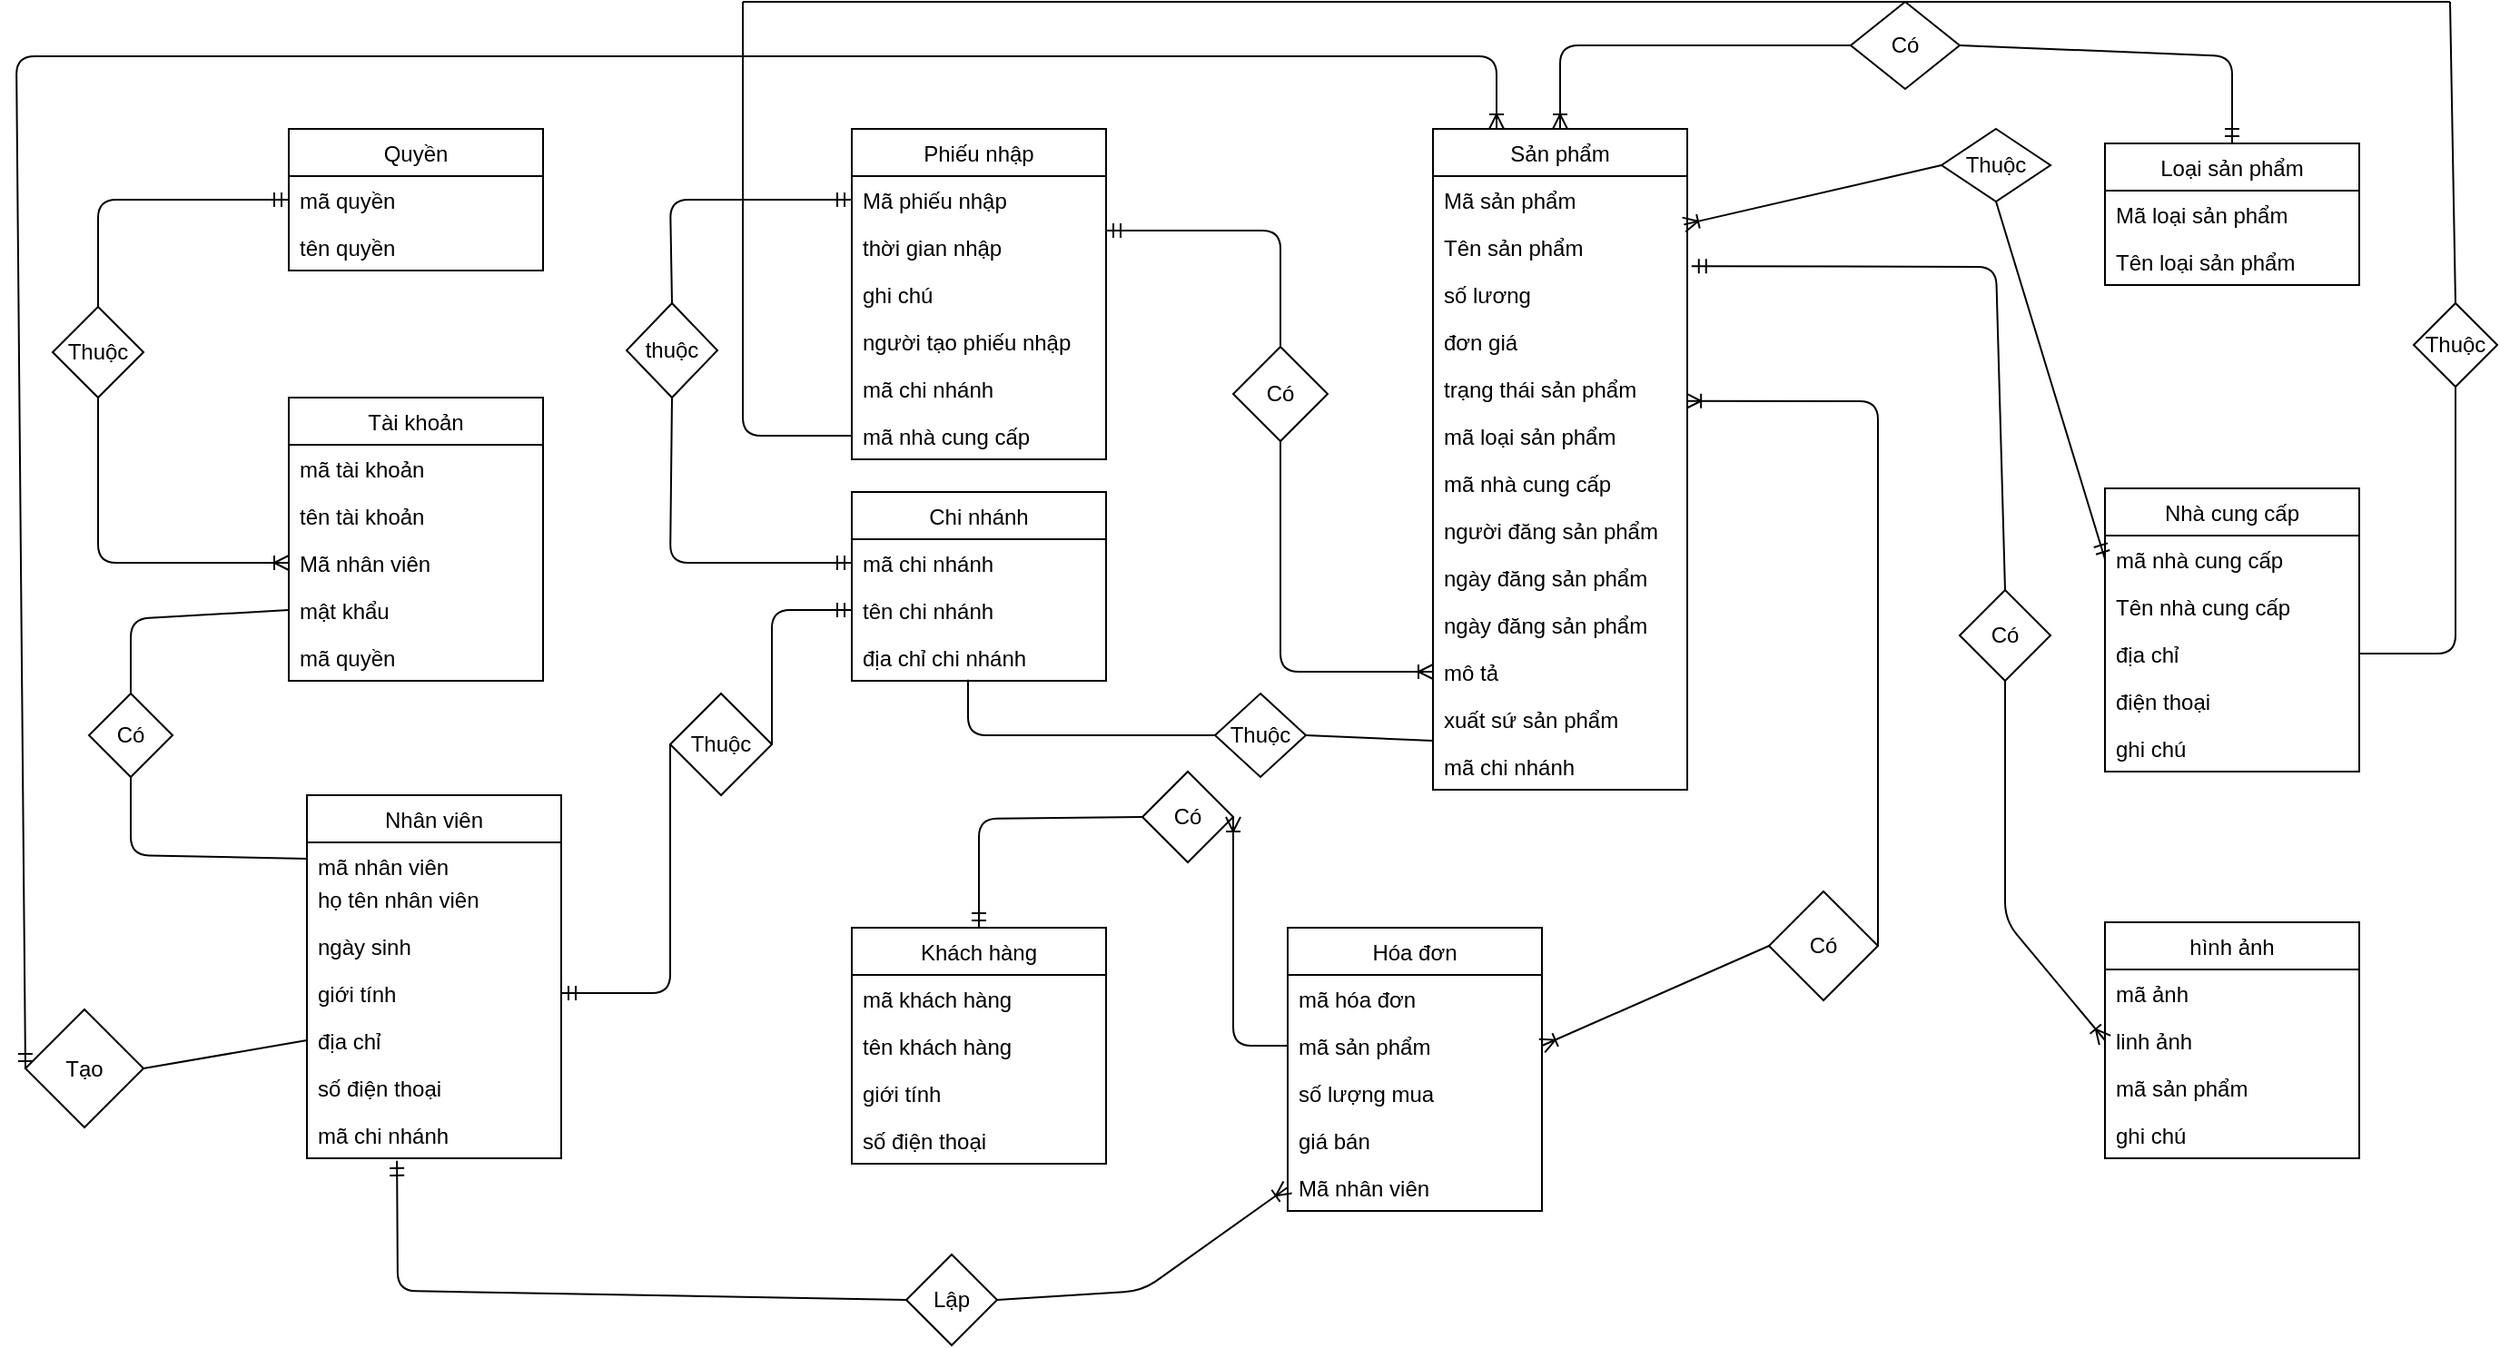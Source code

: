 <mxfile version="13.7.6" type="device"><diagram id="m3nqrDWetpHlHqWEuTSX" name="Page-1"><mxGraphModel dx="2616" dy="738" grid="1" gridSize="10" guides="1" tooltips="1" connect="1" arrows="1" fold="1" page="1" pageScale="1" pageWidth="1169" pageHeight="827" math="0" shadow="0"><root><mxCell id="0"/><mxCell id="1" parent="0"/><mxCell id="WFO70aN5SqpHOIlhNRWn-15" value="Hóa đơn" style="swimlane;fontStyle=0;childLayout=stackLayout;horizontal=1;startSize=26;fillColor=none;horizontalStack=0;resizeParent=1;resizeParentMax=0;resizeLast=0;collapsible=1;marginBottom=0;" parent="1" vertex="1"><mxGeometry x="260" y="520" width="140" height="156" as="geometry"/></mxCell><mxCell id="WFO70aN5SqpHOIlhNRWn-16" value="mã hóa đơn" style="text;strokeColor=none;fillColor=none;align=left;verticalAlign=top;spacingLeft=4;spacingRight=4;overflow=hidden;rotatable=0;points=[[0,0.5],[1,0.5]];portConstraint=eastwest;" parent="WFO70aN5SqpHOIlhNRWn-15" vertex="1"><mxGeometry y="26" width="140" height="26" as="geometry"/></mxCell><mxCell id="WFO70aN5SqpHOIlhNRWn-17" value="mã sản phẩm" style="text;strokeColor=none;fillColor=none;align=left;verticalAlign=top;spacingLeft=4;spacingRight=4;overflow=hidden;rotatable=0;points=[[0,0.5],[1,0.5]];portConstraint=eastwest;" parent="WFO70aN5SqpHOIlhNRWn-15" vertex="1"><mxGeometry y="52" width="140" height="26" as="geometry"/></mxCell><mxCell id="WFO70aN5SqpHOIlhNRWn-18" value="số lượng mua" style="text;strokeColor=none;fillColor=none;align=left;verticalAlign=top;spacingLeft=4;spacingRight=4;overflow=hidden;rotatable=0;points=[[0,0.5],[1,0.5]];portConstraint=eastwest;" parent="WFO70aN5SqpHOIlhNRWn-15" vertex="1"><mxGeometry y="78" width="140" height="26" as="geometry"/></mxCell><mxCell id="WFO70aN5SqpHOIlhNRWn-19" value="giá bán" style="text;strokeColor=none;fillColor=none;align=left;verticalAlign=top;spacingLeft=4;spacingRight=4;overflow=hidden;rotatable=0;points=[[0,0.5],[1,0.5]];portConstraint=eastwest;" parent="WFO70aN5SqpHOIlhNRWn-15" vertex="1"><mxGeometry y="104" width="140" height="26" as="geometry"/></mxCell><mxCell id="WFO70aN5SqpHOIlhNRWn-90" value="Mã nhân viên" style="text;strokeColor=none;fillColor=none;align=left;verticalAlign=top;spacingLeft=4;spacingRight=4;overflow=hidden;rotatable=0;points=[[0,0.5],[1,0.5]];portConstraint=eastwest;" parent="WFO70aN5SqpHOIlhNRWn-15" vertex="1"><mxGeometry y="130" width="140" height="26" as="geometry"/></mxCell><mxCell id="dqavAQuvic-o4-ZvQ23W-60" value="Khách hàng" style="swimlane;fontStyle=0;childLayout=stackLayout;horizontal=1;startSize=26;fillColor=none;horizontalStack=0;resizeParent=1;resizeParentMax=0;resizeLast=0;collapsible=1;marginBottom=0;" parent="1" vertex="1"><mxGeometry x="20" y="520" width="140" height="130" as="geometry"/></mxCell><mxCell id="dqavAQuvic-o4-ZvQ23W-61" value="mã khách hàng" style="text;strokeColor=none;fillColor=none;align=left;verticalAlign=top;spacingLeft=4;spacingRight=4;overflow=hidden;rotatable=0;points=[[0,0.5],[1,0.5]];portConstraint=eastwest;" parent="dqavAQuvic-o4-ZvQ23W-60" vertex="1"><mxGeometry y="26" width="140" height="26" as="geometry"/></mxCell><mxCell id="dqavAQuvic-o4-ZvQ23W-63" value="tên khách hàng" style="text;strokeColor=none;fillColor=none;align=left;verticalAlign=top;spacingLeft=4;spacingRight=4;overflow=hidden;rotatable=0;points=[[0,0.5],[1,0.5]];portConstraint=eastwest;" parent="dqavAQuvic-o4-ZvQ23W-60" vertex="1"><mxGeometry y="52" width="140" height="26" as="geometry"/></mxCell><mxCell id="dqavAQuvic-o4-ZvQ23W-62" value="giới tính" style="text;strokeColor=none;fillColor=none;align=left;verticalAlign=top;spacingLeft=4;spacingRight=4;overflow=hidden;rotatable=0;points=[[0,0.5],[1,0.5]];portConstraint=eastwest;" parent="dqavAQuvic-o4-ZvQ23W-60" vertex="1"><mxGeometry y="78" width="140" height="26" as="geometry"/></mxCell><mxCell id="dqavAQuvic-o4-ZvQ23W-64" value="số điện thoại" style="text;strokeColor=none;fillColor=none;align=left;verticalAlign=top;spacingLeft=4;spacingRight=4;overflow=hidden;rotatable=0;points=[[0,0.5],[1,0.5]];portConstraint=eastwest;" parent="dqavAQuvic-o4-ZvQ23W-60" vertex="1"><mxGeometry y="104" width="140" height="26" as="geometry"/></mxCell><mxCell id="dqavAQuvic-o4-ZvQ23W-40" value="Phiếu nhập" style="swimlane;fontStyle=0;childLayout=stackLayout;horizontal=1;startSize=26;fillColor=none;horizontalStack=0;resizeParent=1;resizeParentMax=0;resizeLast=0;collapsible=1;marginBottom=0;" parent="1" vertex="1"><mxGeometry x="20" y="80" width="140" height="182" as="geometry"/></mxCell><mxCell id="dqavAQuvic-o4-ZvQ23W-41" value="Mã phiếu nhập" style="text;strokeColor=none;fillColor=none;align=left;verticalAlign=top;spacingLeft=4;spacingRight=4;overflow=hidden;rotatable=0;points=[[0,0.5],[1,0.5]];portConstraint=eastwest;" parent="dqavAQuvic-o4-ZvQ23W-40" vertex="1"><mxGeometry y="26" width="140" height="26" as="geometry"/></mxCell><mxCell id="dqavAQuvic-o4-ZvQ23W-42" value="thời gian nhập" style="text;strokeColor=none;fillColor=none;align=left;verticalAlign=top;spacingLeft=4;spacingRight=4;overflow=hidden;rotatable=0;points=[[0,0.5],[1,0.5]];portConstraint=eastwest;" parent="dqavAQuvic-o4-ZvQ23W-40" vertex="1"><mxGeometry y="52" width="140" height="26" as="geometry"/></mxCell><mxCell id="dqavAQuvic-o4-ZvQ23W-43" value="ghi chú" style="text;strokeColor=none;fillColor=none;align=left;verticalAlign=top;spacingLeft=4;spacingRight=4;overflow=hidden;rotatable=0;points=[[0,0.5],[1,0.5]];portConstraint=eastwest;" parent="dqavAQuvic-o4-ZvQ23W-40" vertex="1"><mxGeometry y="78" width="140" height="26" as="geometry"/></mxCell><mxCell id="dqavAQuvic-o4-ZvQ23W-44" value="người tạo phiếu nhập" style="text;strokeColor=none;fillColor=none;align=left;verticalAlign=top;spacingLeft=4;spacingRight=4;overflow=hidden;rotatable=0;points=[[0,0.5],[1,0.5]];portConstraint=eastwest;" parent="dqavAQuvic-o4-ZvQ23W-40" vertex="1"><mxGeometry y="104" width="140" height="26" as="geometry"/></mxCell><mxCell id="dqavAQuvic-o4-ZvQ23W-45" value="mã chi nhánh" style="text;strokeColor=none;fillColor=none;align=left;verticalAlign=top;spacingLeft=4;spacingRight=4;overflow=hidden;rotatable=0;points=[[0,0.5],[1,0.5]];portConstraint=eastwest;" parent="dqavAQuvic-o4-ZvQ23W-40" vertex="1"><mxGeometry y="130" width="140" height="26" as="geometry"/></mxCell><mxCell id="3opu78cFTviZBmscRxU0-1" value="mã nhà cung cấp" style="text;strokeColor=none;fillColor=none;align=left;verticalAlign=top;spacingLeft=4;spacingRight=4;overflow=hidden;rotatable=0;points=[[0,0.5],[1,0.5]];portConstraint=eastwest;" parent="dqavAQuvic-o4-ZvQ23W-40" vertex="1"><mxGeometry y="156" width="140" height="26" as="geometry"/></mxCell><mxCell id="dqavAQuvic-o4-ZvQ23W-13" value="Nhân viên" style="swimlane;fontStyle=0;childLayout=stackLayout;horizontal=1;startSize=26;fillColor=none;horizontalStack=0;resizeParent=1;resizeParentMax=0;resizeLast=0;collapsible=1;marginBottom=0;" parent="1" vertex="1"><mxGeometry x="-280" y="447" width="140" height="200" as="geometry"/></mxCell><mxCell id="dqavAQuvic-o4-ZvQ23W-14" value="mã nhân viên" style="text;strokeColor=none;fillColor=none;align=left;verticalAlign=top;spacingLeft=4;spacingRight=4;overflow=hidden;rotatable=0;points=[[0,0.5],[1,0.5]];portConstraint=eastwest;" parent="dqavAQuvic-o4-ZvQ23W-13" vertex="1"><mxGeometry y="26" width="140" height="18" as="geometry"/></mxCell><mxCell id="dqavAQuvic-o4-ZvQ23W-15" value="họ tên nhân viên" style="text;strokeColor=none;fillColor=none;align=left;verticalAlign=top;spacingLeft=4;spacingRight=4;overflow=hidden;rotatable=0;points=[[0,0.5],[1,0.5]];portConstraint=eastwest;" parent="dqavAQuvic-o4-ZvQ23W-13" vertex="1"><mxGeometry y="44" width="140" height="26" as="geometry"/></mxCell><mxCell id="dqavAQuvic-o4-ZvQ23W-19" value="ngày sinh" style="text;strokeColor=none;fillColor=none;align=left;verticalAlign=top;spacingLeft=4;spacingRight=4;overflow=hidden;rotatable=0;points=[[0,0.5],[1,0.5]];portConstraint=eastwest;" parent="dqavAQuvic-o4-ZvQ23W-13" vertex="1"><mxGeometry y="70" width="140" height="26" as="geometry"/></mxCell><mxCell id="dqavAQuvic-o4-ZvQ23W-20" value="giới tính" style="text;strokeColor=none;fillColor=none;align=left;verticalAlign=top;spacingLeft=4;spacingRight=4;overflow=hidden;rotatable=0;points=[[0,0.5],[1,0.5]];portConstraint=eastwest;" parent="dqavAQuvic-o4-ZvQ23W-13" vertex="1"><mxGeometry y="96" width="140" height="26" as="geometry"/></mxCell><mxCell id="dqavAQuvic-o4-ZvQ23W-21" value="địa chỉ" style="text;strokeColor=none;fillColor=none;align=left;verticalAlign=top;spacingLeft=4;spacingRight=4;overflow=hidden;rotatable=0;points=[[0,0.5],[1,0.5]];portConstraint=eastwest;" parent="dqavAQuvic-o4-ZvQ23W-13" vertex="1"><mxGeometry y="122" width="140" height="26" as="geometry"/></mxCell><mxCell id="dqavAQuvic-o4-ZvQ23W-22" value="số điện thoại" style="text;strokeColor=none;fillColor=none;align=left;verticalAlign=top;spacingLeft=4;spacingRight=4;overflow=hidden;rotatable=0;points=[[0,0.5],[1,0.5]];portConstraint=eastwest;" parent="dqavAQuvic-o4-ZvQ23W-13" vertex="1"><mxGeometry y="148" width="140" height="26" as="geometry"/></mxCell><mxCell id="dqavAQuvic-o4-ZvQ23W-23" value="mã chi nhánh" style="text;strokeColor=none;fillColor=none;align=left;verticalAlign=top;spacingLeft=4;spacingRight=4;overflow=hidden;rotatable=0;points=[[0,0.5],[1,0.5]];portConstraint=eastwest;" parent="dqavAQuvic-o4-ZvQ23W-13" vertex="1"><mxGeometry y="174" width="140" height="26" as="geometry"/></mxCell><mxCell id="dqavAQuvic-o4-ZvQ23W-1" value="Tài khoản" style="swimlane;fontStyle=0;childLayout=stackLayout;horizontal=1;startSize=26;fillColor=none;horizontalStack=0;resizeParent=1;resizeParentMax=0;resizeLast=0;collapsible=1;marginBottom=0;" parent="1" vertex="1"><mxGeometry x="-290" y="228" width="140" height="156" as="geometry"/></mxCell><mxCell id="dqavAQuvic-o4-ZvQ23W-2" value="mã tài khoản" style="text;strokeColor=none;fillColor=none;align=left;verticalAlign=top;spacingLeft=4;spacingRight=4;overflow=hidden;rotatable=0;points=[[0,0.5],[1,0.5]];portConstraint=eastwest;" parent="dqavAQuvic-o4-ZvQ23W-1" vertex="1"><mxGeometry y="26" width="140" height="26" as="geometry"/></mxCell><mxCell id="dqavAQuvic-o4-ZvQ23W-3" value="tên tài khoản" style="text;strokeColor=none;fillColor=none;align=left;verticalAlign=top;spacingLeft=4;spacingRight=4;overflow=hidden;rotatable=0;points=[[0,0.5],[1,0.5]];portConstraint=eastwest;" parent="dqavAQuvic-o4-ZvQ23W-1" vertex="1"><mxGeometry y="52" width="140" height="26" as="geometry"/></mxCell><mxCell id="dqavAQuvic-o4-ZvQ23W-4" value="Mã nhân viên" style="text;strokeColor=none;fillColor=none;align=left;verticalAlign=top;spacingLeft=4;spacingRight=4;overflow=hidden;rotatable=0;points=[[0,0.5],[1,0.5]];portConstraint=eastwest;" parent="dqavAQuvic-o4-ZvQ23W-1" vertex="1"><mxGeometry y="78" width="140" height="26" as="geometry"/></mxCell><mxCell id="dqavAQuvic-o4-ZvQ23W-5" value="mật khẩu" style="text;strokeColor=none;fillColor=none;align=left;verticalAlign=top;spacingLeft=4;spacingRight=4;overflow=hidden;rotatable=0;points=[[0,0.5],[1,0.5]];portConstraint=eastwest;" parent="dqavAQuvic-o4-ZvQ23W-1" vertex="1"><mxGeometry y="104" width="140" height="26" as="geometry"/></mxCell><mxCell id="dqavAQuvic-o4-ZvQ23W-6" value="mã quyền" style="text;strokeColor=none;fillColor=none;align=left;verticalAlign=top;spacingLeft=4;spacingRight=4;overflow=hidden;rotatable=0;points=[[0,0.5],[1,0.5]];portConstraint=eastwest;" parent="dqavAQuvic-o4-ZvQ23W-1" vertex="1"><mxGeometry y="130" width="140" height="26" as="geometry"/></mxCell><mxCell id="dqavAQuvic-o4-ZvQ23W-7" value="Quyền" style="swimlane;fontStyle=0;childLayout=stackLayout;horizontal=1;startSize=26;fillColor=none;horizontalStack=0;resizeParent=1;resizeParentMax=0;resizeLast=0;collapsible=1;marginBottom=0;" parent="1" vertex="1"><mxGeometry x="-290" y="80" width="140" height="78" as="geometry"/></mxCell><mxCell id="dqavAQuvic-o4-ZvQ23W-8" value="mã quyền " style="text;strokeColor=none;fillColor=none;align=left;verticalAlign=top;spacingLeft=4;spacingRight=4;overflow=hidden;rotatable=0;points=[[0,0.5],[1,0.5]];portConstraint=eastwest;" parent="dqavAQuvic-o4-ZvQ23W-7" vertex="1"><mxGeometry y="26" width="140" height="26" as="geometry"/></mxCell><mxCell id="dqavAQuvic-o4-ZvQ23W-9" value="tên quyền" style="text;strokeColor=none;fillColor=none;align=left;verticalAlign=top;spacingLeft=4;spacingRight=4;overflow=hidden;rotatable=0;points=[[0,0.5],[1,0.5]];portConstraint=eastwest;" parent="dqavAQuvic-o4-ZvQ23W-7" vertex="1"><mxGeometry y="52" width="140" height="26" as="geometry"/></mxCell><mxCell id="WFO70aN5SqpHOIlhNRWn-44" value="Thuộc" style="rhombus;whiteSpace=wrap;html=1;" parent="1" vertex="1"><mxGeometry x="-420" y="178" width="50" height="50" as="geometry"/></mxCell><mxCell id="WFO70aN5SqpHOIlhNRWn-45" value="" style="endArrow=none;html=1;entryX=0.5;entryY=1;entryDx=0;entryDy=0;exitX=0;exitY=0.5;exitDx=0;exitDy=0;startArrow=ERoneToMany;startFill=0;" parent="1" source="dqavAQuvic-o4-ZvQ23W-4" target="WFO70aN5SqpHOIlhNRWn-44" edge="1"><mxGeometry width="50" height="50" relative="1" as="geometry"><mxPoint x="-395" y="320" as="sourcePoint"/><mxPoint x="160" y="250" as="targetPoint"/><Array as="points"><mxPoint x="-395" y="319"/></Array></mxGeometry></mxCell><mxCell id="WFO70aN5SqpHOIlhNRWn-46" value="" style="endArrow=none;html=1;entryX=0.5;entryY=0;entryDx=0;entryDy=0;exitX=0;exitY=0.5;exitDx=0;exitDy=0;startArrow=ERmandOne;startFill=0;" parent="1" source="dqavAQuvic-o4-ZvQ23W-8" target="WFO70aN5SqpHOIlhNRWn-44" edge="1"><mxGeometry width="50" height="50" relative="1" as="geometry"><mxPoint x="110" y="300" as="sourcePoint"/><mxPoint x="160" y="250" as="targetPoint"/><Array as="points"><mxPoint x="-395" y="119"/></Array></mxGeometry></mxCell><mxCell id="WFO70aN5SqpHOIlhNRWn-47" value="" style="endArrow=none;html=1;entryX=0;entryY=0.5;entryDx=0;entryDy=0;exitX=0.5;exitY=1;exitDx=0;exitDy=0;" parent="1" source="WFO70aN5SqpHOIlhNRWn-48" target="dqavAQuvic-o4-ZvQ23W-14" edge="1"><mxGeometry width="50" height="50" relative="1" as="geometry"><mxPoint x="-390" y="490" as="sourcePoint"/><mxPoint x="160" y="250" as="targetPoint"/><Array as="points"><mxPoint x="-377" y="480"/></Array></mxGeometry></mxCell><mxCell id="WFO70aN5SqpHOIlhNRWn-48" value="Có" style="rhombus;whiteSpace=wrap;html=1;" parent="1" vertex="1"><mxGeometry x="-400" y="391" width="46" height="46" as="geometry"/></mxCell><mxCell id="WFO70aN5SqpHOIlhNRWn-49" value="" style="endArrow=none;html=1;entryX=0.5;entryY=0;entryDx=0;entryDy=0;exitX=0;exitY=0.5;exitDx=0;exitDy=0;" parent="1" source="dqavAQuvic-o4-ZvQ23W-5" target="WFO70aN5SqpHOIlhNRWn-48" edge="1"><mxGeometry width="50" height="50" relative="1" as="geometry"><mxPoint x="110" y="300" as="sourcePoint"/><mxPoint x="160" y="250" as="targetPoint"/><Array as="points"><mxPoint x="-377" y="350"/></Array></mxGeometry></mxCell><mxCell id="dqavAQuvic-o4-ZvQ23W-32" value="Chi nhánh" style="swimlane;fontStyle=0;childLayout=stackLayout;horizontal=1;startSize=26;fillColor=none;horizontalStack=0;resizeParent=1;resizeParentMax=0;resizeLast=0;collapsible=1;marginBottom=0;" parent="1" vertex="1"><mxGeometry x="20" y="280" width="140" height="104" as="geometry"/></mxCell><mxCell id="dqavAQuvic-o4-ZvQ23W-33" value="mã chi nhánh" style="text;strokeColor=none;fillColor=none;align=left;verticalAlign=top;spacingLeft=4;spacingRight=4;overflow=hidden;rotatable=0;points=[[0,0.5],[1,0.5]];portConstraint=eastwest;" parent="dqavAQuvic-o4-ZvQ23W-32" vertex="1"><mxGeometry y="26" width="140" height="26" as="geometry"/></mxCell><mxCell id="dqavAQuvic-o4-ZvQ23W-34" value="tên chi nhánh" style="text;strokeColor=none;fillColor=none;align=left;verticalAlign=top;spacingLeft=4;spacingRight=4;overflow=hidden;rotatable=0;points=[[0,0.5],[1,0.5]];portConstraint=eastwest;" parent="dqavAQuvic-o4-ZvQ23W-32" vertex="1"><mxGeometry y="52" width="140" height="26" as="geometry"/></mxCell><mxCell id="dqavAQuvic-o4-ZvQ23W-35" value="địa chỉ chi nhánh" style="text;strokeColor=none;fillColor=none;align=left;verticalAlign=top;spacingLeft=4;spacingRight=4;overflow=hidden;rotatable=0;points=[[0,0.5],[1,0.5]];portConstraint=eastwest;" parent="dqavAQuvic-o4-ZvQ23W-32" vertex="1"><mxGeometry y="78" width="140" height="26" as="geometry"/></mxCell><mxCell id="WFO70aN5SqpHOIlhNRWn-50" value="Thuộc" style="rhombus;whiteSpace=wrap;html=1;" parent="1" vertex="1"><mxGeometry x="-80" y="391" width="56" height="56" as="geometry"/></mxCell><mxCell id="WFO70aN5SqpHOIlhNRWn-51" value="" style="endArrow=ERmandOne;html=1;exitX=0;exitY=0.5;exitDx=0;exitDy=0;entryX=1;entryY=0.5;entryDx=0;entryDy=0;endFill=0;" parent="1" source="WFO70aN5SqpHOIlhNRWn-50" target="dqavAQuvic-o4-ZvQ23W-20" edge="1"><mxGeometry width="50" height="50" relative="1" as="geometry"><mxPoint x="110" y="300" as="sourcePoint"/><mxPoint x="160" y="250" as="targetPoint"/><Array as="points"><mxPoint x="-80" y="556"/></Array></mxGeometry></mxCell><mxCell id="WFO70aN5SqpHOIlhNRWn-52" value="" style="endArrow=none;html=1;entryX=1;entryY=0.5;entryDx=0;entryDy=0;exitX=0;exitY=0.5;exitDx=0;exitDy=0;startArrow=ERmandOne;startFill=0;" parent="1" source="dqavAQuvic-o4-ZvQ23W-34" target="WFO70aN5SqpHOIlhNRWn-50" edge="1"><mxGeometry width="50" height="50" relative="1" as="geometry"><mxPoint x="110" y="300" as="sourcePoint"/><mxPoint x="160" y="250" as="targetPoint"/><Array as="points"><mxPoint x="-24" y="345"/></Array></mxGeometry></mxCell><mxCell id="dqavAQuvic-o4-ZvQ23W-46" value="Sản phẩm" style="swimlane;fontStyle=0;childLayout=stackLayout;horizontal=1;startSize=26;fillColor=none;horizontalStack=0;resizeParent=1;resizeParentMax=0;resizeLast=0;collapsible=1;marginBottom=0;" parent="1" vertex="1"><mxGeometry x="340" y="80" width="140" height="364" as="geometry"/></mxCell><mxCell id="dqavAQuvic-o4-ZvQ23W-47" value="Mã sản phẩm" style="text;strokeColor=none;fillColor=none;align=left;verticalAlign=top;spacingLeft=4;spacingRight=4;overflow=hidden;rotatable=0;points=[[0,0.5],[1,0.5]];portConstraint=eastwest;" parent="dqavAQuvic-o4-ZvQ23W-46" vertex="1"><mxGeometry y="26" width="140" height="26" as="geometry"/></mxCell><mxCell id="dqavAQuvic-o4-ZvQ23W-48" value="Tên sản phẩm&#10;" style="text;strokeColor=none;fillColor=none;align=left;verticalAlign=top;spacingLeft=4;spacingRight=4;overflow=hidden;rotatable=0;points=[[0,0.5],[1,0.5]];portConstraint=eastwest;" parent="dqavAQuvic-o4-ZvQ23W-46" vertex="1"><mxGeometry y="52" width="140" height="26" as="geometry"/></mxCell><mxCell id="dqavAQuvic-o4-ZvQ23W-49" value="số lương" style="text;strokeColor=none;fillColor=none;align=left;verticalAlign=top;spacingLeft=4;spacingRight=4;overflow=hidden;rotatable=0;points=[[0,0.5],[1,0.5]];portConstraint=eastwest;" parent="dqavAQuvic-o4-ZvQ23W-46" vertex="1"><mxGeometry y="78" width="140" height="26" as="geometry"/></mxCell><mxCell id="dqavAQuvic-o4-ZvQ23W-50" value="đơn giá" style="text;strokeColor=none;fillColor=none;align=left;verticalAlign=top;spacingLeft=4;spacingRight=4;overflow=hidden;rotatable=0;points=[[0,0.5],[1,0.5]];portConstraint=eastwest;" parent="dqavAQuvic-o4-ZvQ23W-46" vertex="1"><mxGeometry y="104" width="140" height="26" as="geometry"/></mxCell><mxCell id="dqavAQuvic-o4-ZvQ23W-51" value="trạng thái sản phẩm" style="text;strokeColor=none;fillColor=none;align=left;verticalAlign=top;spacingLeft=4;spacingRight=4;overflow=hidden;rotatable=0;points=[[0,0.5],[1,0.5]];portConstraint=eastwest;" parent="dqavAQuvic-o4-ZvQ23W-46" vertex="1"><mxGeometry y="130" width="140" height="26" as="geometry"/></mxCell><mxCell id="dqavAQuvic-o4-ZvQ23W-52" value="mã loại sản phẩm" style="text;strokeColor=none;fillColor=none;align=left;verticalAlign=top;spacingLeft=4;spacingRight=4;overflow=hidden;rotatable=0;points=[[0,0.5],[1,0.5]];portConstraint=eastwest;" parent="dqavAQuvic-o4-ZvQ23W-46" vertex="1"><mxGeometry y="156" width="140" height="26" as="geometry"/></mxCell><mxCell id="dqavAQuvic-o4-ZvQ23W-53" value="mã nhà cung cấp" style="text;strokeColor=none;fillColor=none;align=left;verticalAlign=top;spacingLeft=4;spacingRight=4;overflow=hidden;rotatable=0;points=[[0,0.5],[1,0.5]];portConstraint=eastwest;" parent="dqavAQuvic-o4-ZvQ23W-46" vertex="1"><mxGeometry y="182" width="140" height="26" as="geometry"/></mxCell><mxCell id="dqavAQuvic-o4-ZvQ23W-54" value="người đăng sản phẩm" style="text;strokeColor=none;fillColor=none;align=left;verticalAlign=top;spacingLeft=4;spacingRight=4;overflow=hidden;rotatable=0;points=[[0,0.5],[1,0.5]];portConstraint=eastwest;" parent="dqavAQuvic-o4-ZvQ23W-46" vertex="1"><mxGeometry y="208" width="140" height="26" as="geometry"/></mxCell><mxCell id="dqavAQuvic-o4-ZvQ23W-55" value="ngày đăng sản phẩm" style="text;strokeColor=none;fillColor=none;align=left;verticalAlign=top;spacingLeft=4;spacingRight=4;overflow=hidden;rotatable=0;points=[[0,0.5],[1,0.5]];portConstraint=eastwest;" parent="dqavAQuvic-o4-ZvQ23W-46" vertex="1"><mxGeometry y="234" width="140" height="26" as="geometry"/></mxCell><mxCell id="dqavAQuvic-o4-ZvQ23W-56" value="ngày đăng sản phẩm" style="text;strokeColor=none;fillColor=none;align=left;verticalAlign=top;spacingLeft=4;spacingRight=4;overflow=hidden;rotatable=0;points=[[0,0.5],[1,0.5]];portConstraint=eastwest;" parent="dqavAQuvic-o4-ZvQ23W-46" vertex="1"><mxGeometry y="260" width="140" height="26" as="geometry"/></mxCell><mxCell id="dqavAQuvic-o4-ZvQ23W-57" value="mô tả" style="text;strokeColor=none;fillColor=none;align=left;verticalAlign=top;spacingLeft=4;spacingRight=4;overflow=hidden;rotatable=0;points=[[0,0.5],[1,0.5]];portConstraint=eastwest;" parent="dqavAQuvic-o4-ZvQ23W-46" vertex="1"><mxGeometry y="286" width="140" height="26" as="geometry"/></mxCell><mxCell id="dqavAQuvic-o4-ZvQ23W-58" value="xuất sứ sản phẩm" style="text;strokeColor=none;fillColor=none;align=left;verticalAlign=top;spacingLeft=4;spacingRight=4;overflow=hidden;rotatable=0;points=[[0,0.5],[1,0.5]];portConstraint=eastwest;" parent="dqavAQuvic-o4-ZvQ23W-46" vertex="1"><mxGeometry y="312" width="140" height="26" as="geometry"/></mxCell><mxCell id="dqavAQuvic-o4-ZvQ23W-59" value="mã chi nhánh " style="text;strokeColor=none;fillColor=none;align=left;verticalAlign=top;spacingLeft=4;spacingRight=4;overflow=hidden;rotatable=0;points=[[0,0.5],[1,0.5]];portConstraint=eastwest;" parent="dqavAQuvic-o4-ZvQ23W-46" vertex="1"><mxGeometry y="338" width="140" height="26" as="geometry"/></mxCell><mxCell id="WFO70aN5SqpHOIlhNRWn-53" value="Có" style="rhombus;whiteSpace=wrap;html=1;" parent="1" vertex="1"><mxGeometry x="230" y="200" width="52" height="52" as="geometry"/></mxCell><mxCell id="WFO70aN5SqpHOIlhNRWn-54" value="" style="endArrow=ERmandOne;html=1;exitX=0.5;exitY=0;exitDx=0;exitDy=0;endFill=0;" parent="1" source="WFO70aN5SqpHOIlhNRWn-53" edge="1"><mxGeometry width="50" height="50" relative="1" as="geometry"><mxPoint x="110" y="300" as="sourcePoint"/><mxPoint x="160" y="136" as="targetPoint"/><Array as="points"><mxPoint x="256" y="136"/></Array></mxGeometry></mxCell><mxCell id="WFO70aN5SqpHOIlhNRWn-55" value="" style="endArrow=none;html=1;entryX=0.5;entryY=1;entryDx=0;entryDy=0;exitX=0;exitY=0.5;exitDx=0;exitDy=0;startArrow=ERoneToMany;startFill=0;" parent="1" source="dqavAQuvic-o4-ZvQ23W-57" target="WFO70aN5SqpHOIlhNRWn-53" edge="1"><mxGeometry width="50" height="50" relative="1" as="geometry"><mxPoint x="110" y="300" as="sourcePoint"/><mxPoint x="160" y="250" as="targetPoint"/><Array as="points"><mxPoint x="256" y="379"/></Array></mxGeometry></mxCell><mxCell id="WFO70aN5SqpHOIlhNRWn-64" value="Có" style="rhombus;whiteSpace=wrap;html=1;" parent="1" vertex="1"><mxGeometry x="180" y="434" width="50" height="50" as="geometry"/></mxCell><mxCell id="WFO70aN5SqpHOIlhNRWn-65" value="" style="endArrow=none;html=1;entryX=0;entryY=0.5;entryDx=0;entryDy=0;exitX=0.5;exitY=0;exitDx=0;exitDy=0;startArrow=ERmandOne;startFill=0;" parent="1" source="dqavAQuvic-o4-ZvQ23W-60" target="WFO70aN5SqpHOIlhNRWn-64" edge="1"><mxGeometry width="50" height="50" relative="1" as="geometry"><mxPoint x="120" y="540" as="sourcePoint"/><mxPoint x="170" y="490" as="targetPoint"/><Array as="points"><mxPoint x="90" y="460"/></Array></mxGeometry></mxCell><mxCell id="WFO70aN5SqpHOIlhNRWn-66" value="" style="endArrow=ERoneToMany;html=1;entryX=1;entryY=0.5;entryDx=0;entryDy=0;exitX=0;exitY=0.5;exitDx=0;exitDy=0;endFill=0;" parent="1" source="WFO70aN5SqpHOIlhNRWn-17" target="WFO70aN5SqpHOIlhNRWn-64" edge="1"><mxGeometry width="50" height="50" relative="1" as="geometry"><mxPoint x="120" y="540" as="sourcePoint"/><mxPoint x="170" y="490" as="targetPoint"/><Array as="points"><mxPoint x="230" y="585"/></Array></mxGeometry></mxCell><mxCell id="WFO70aN5SqpHOIlhNRWn-67" value="Có" style="rhombus;whiteSpace=wrap;html=1;" parent="1" vertex="1"><mxGeometry x="525" y="500" width="60" height="60" as="geometry"/></mxCell><mxCell id="WFO70aN5SqpHOIlhNRWn-68" value="" style="endArrow=ERoneToMany;html=1;entryX=1;entryY=0.5;entryDx=0;entryDy=0;exitX=0;exitY=0.5;exitDx=0;exitDy=0;endFill=0;" parent="1" source="WFO70aN5SqpHOIlhNRWn-67" target="WFO70aN5SqpHOIlhNRWn-17" edge="1"><mxGeometry width="50" height="50" relative="1" as="geometry"><mxPoint x="310" y="320" as="sourcePoint"/><mxPoint x="360" y="270" as="targetPoint"/></mxGeometry></mxCell><mxCell id="WFO70aN5SqpHOIlhNRWn-69" value="" style="endArrow=none;html=1;entryX=1;entryY=0.5;entryDx=0;entryDy=0;exitX=0.997;exitY=-0.236;exitDx=0;exitDy=0;exitPerimeter=0;startArrow=ERoneToMany;startFill=0;" parent="1" source="dqavAQuvic-o4-ZvQ23W-52" target="WFO70aN5SqpHOIlhNRWn-67" edge="1"><mxGeometry width="50" height="50" relative="1" as="geometry"><mxPoint x="310" y="320" as="sourcePoint"/><mxPoint x="360" y="270" as="targetPoint"/><Array as="points"><mxPoint x="585" y="230"/></Array></mxGeometry></mxCell><mxCell id="dqavAQuvic-o4-ZvQ23W-72" value="hình ảnh" style="swimlane;fontStyle=0;childLayout=stackLayout;horizontal=1;startSize=26;fillColor=none;horizontalStack=0;resizeParent=1;resizeParentMax=0;resizeLast=0;collapsible=1;marginBottom=0;" parent="1" vertex="1"><mxGeometry x="710" y="517" width="140" height="130" as="geometry"/></mxCell><mxCell id="dqavAQuvic-o4-ZvQ23W-73" value="mã ảnh" style="text;strokeColor=none;fillColor=none;align=left;verticalAlign=top;spacingLeft=4;spacingRight=4;overflow=hidden;rotatable=0;points=[[0,0.5],[1,0.5]];portConstraint=eastwest;" parent="dqavAQuvic-o4-ZvQ23W-72" vertex="1"><mxGeometry y="26" width="140" height="26" as="geometry"/></mxCell><mxCell id="dqavAQuvic-o4-ZvQ23W-74" value="linh ảnh" style="text;strokeColor=none;fillColor=none;align=left;verticalAlign=top;spacingLeft=4;spacingRight=4;overflow=hidden;rotatable=0;points=[[0,0.5],[1,0.5]];portConstraint=eastwest;" parent="dqavAQuvic-o4-ZvQ23W-72" vertex="1"><mxGeometry y="52" width="140" height="26" as="geometry"/></mxCell><mxCell id="dqavAQuvic-o4-ZvQ23W-75" value="mã sản phẩm" style="text;strokeColor=none;fillColor=none;align=left;verticalAlign=top;spacingLeft=4;spacingRight=4;overflow=hidden;rotatable=0;points=[[0,0.5],[1,0.5]];portConstraint=eastwest;" parent="dqavAQuvic-o4-ZvQ23W-72" vertex="1"><mxGeometry y="78" width="140" height="26" as="geometry"/></mxCell><mxCell id="dqavAQuvic-o4-ZvQ23W-77" value="ghi chú" style="text;strokeColor=none;fillColor=none;align=left;verticalAlign=top;spacingLeft=4;spacingRight=4;overflow=hidden;rotatable=0;points=[[0,0.5],[1,0.5]];portConstraint=eastwest;" parent="dqavAQuvic-o4-ZvQ23W-72" vertex="1"><mxGeometry y="104" width="140" height="26" as="geometry"/></mxCell><mxCell id="dqavAQuvic-o4-ZvQ23W-66" value="Nhà cung cấp" style="swimlane;fontStyle=0;childLayout=stackLayout;horizontal=1;startSize=26;fillColor=none;horizontalStack=0;resizeParent=1;resizeParentMax=0;resizeLast=0;collapsible=1;marginBottom=0;" parent="1" vertex="1"><mxGeometry x="710" y="278" width="140" height="156" as="geometry"/></mxCell><mxCell id="dqavAQuvic-o4-ZvQ23W-67" value="mã nhà cung cấp" style="text;strokeColor=none;fillColor=none;align=left;verticalAlign=top;spacingLeft=4;spacingRight=4;overflow=hidden;rotatable=0;points=[[0,0.5],[1,0.5]];portConstraint=eastwest;" parent="dqavAQuvic-o4-ZvQ23W-66" vertex="1"><mxGeometry y="26" width="140" height="26" as="geometry"/></mxCell><mxCell id="dqavAQuvic-o4-ZvQ23W-68" value="Tên nhà cung cấp" style="text;strokeColor=none;fillColor=none;align=left;verticalAlign=top;spacingLeft=4;spacingRight=4;overflow=hidden;rotatable=0;points=[[0,0.5],[1,0.5]];portConstraint=eastwest;" parent="dqavAQuvic-o4-ZvQ23W-66" vertex="1"><mxGeometry y="52" width="140" height="26" as="geometry"/></mxCell><mxCell id="dqavAQuvic-o4-ZvQ23W-69" value="địa chỉ" style="text;strokeColor=none;fillColor=none;align=left;verticalAlign=top;spacingLeft=4;spacingRight=4;overflow=hidden;rotatable=0;points=[[0,0.5],[1,0.5]];portConstraint=eastwest;" parent="dqavAQuvic-o4-ZvQ23W-66" vertex="1"><mxGeometry y="78" width="140" height="26" as="geometry"/></mxCell><mxCell id="dqavAQuvic-o4-ZvQ23W-70" value="điện thoại" style="text;strokeColor=none;fillColor=none;align=left;verticalAlign=top;spacingLeft=4;spacingRight=4;overflow=hidden;rotatable=0;points=[[0,0.5],[1,0.5]];portConstraint=eastwest;" parent="dqavAQuvic-o4-ZvQ23W-66" vertex="1"><mxGeometry y="104" width="140" height="26" as="geometry"/></mxCell><mxCell id="dqavAQuvic-o4-ZvQ23W-71" value="ghi chú" style="text;strokeColor=none;fillColor=none;align=left;verticalAlign=top;spacingLeft=4;spacingRight=4;overflow=hidden;rotatable=0;points=[[0,0.5],[1,0.5]];portConstraint=eastwest;" parent="dqavAQuvic-o4-ZvQ23W-66" vertex="1"><mxGeometry y="130" width="140" height="26" as="geometry"/></mxCell><mxCell id="dqavAQuvic-o4-ZvQ23W-36" value="Loại sản phẩm" style="swimlane;fontStyle=0;childLayout=stackLayout;horizontal=1;startSize=26;fillColor=none;horizontalStack=0;resizeParent=1;resizeParentMax=0;resizeLast=0;collapsible=1;marginBottom=0;" parent="1" vertex="1"><mxGeometry x="710" y="88" width="140" height="78" as="geometry"/></mxCell><mxCell id="dqavAQuvic-o4-ZvQ23W-37" value="Mã loại sản phẩm" style="text;strokeColor=none;fillColor=none;align=left;verticalAlign=top;spacingLeft=4;spacingRight=4;overflow=hidden;rotatable=0;points=[[0,0.5],[1,0.5]];portConstraint=eastwest;" parent="dqavAQuvic-o4-ZvQ23W-36" vertex="1"><mxGeometry y="26" width="140" height="26" as="geometry"/></mxCell><mxCell id="dqavAQuvic-o4-ZvQ23W-38" value="Tên loại sản phẩm" style="text;strokeColor=none;fillColor=none;align=left;verticalAlign=top;spacingLeft=4;spacingRight=4;overflow=hidden;rotatable=0;points=[[0,0.5],[1,0.5]];portConstraint=eastwest;" parent="dqavAQuvic-o4-ZvQ23W-36" vertex="1"><mxGeometry y="52" width="140" height="26" as="geometry"/></mxCell><mxCell id="WFO70aN5SqpHOIlhNRWn-77" value="Có" style="rhombus;whiteSpace=wrap;html=1;" parent="1" vertex="1"><mxGeometry x="630" y="334" width="50" height="50" as="geometry"/></mxCell><mxCell id="WFO70aN5SqpHOIlhNRWn-78" value="" style="endArrow=ERoneToMany;html=1;exitX=0.5;exitY=1;exitDx=0;exitDy=0;entryX=0;entryY=0.5;entryDx=0;entryDy=0;endFill=0;" parent="1" source="WFO70aN5SqpHOIlhNRWn-77" target="dqavAQuvic-o4-ZvQ23W-74" edge="1"><mxGeometry width="50" height="50" relative="1" as="geometry"><mxPoint x="310" y="320" as="sourcePoint"/><mxPoint x="707" y="547" as="targetPoint"/><Array as="points"><mxPoint x="655" y="516"/></Array></mxGeometry></mxCell><mxCell id="WFO70aN5SqpHOIlhNRWn-79" value="" style="endArrow=none;html=1;entryX=0.5;entryY=0;entryDx=0;entryDy=0;exitX=1.017;exitY=-0.093;exitDx=0;exitDy=0;exitPerimeter=0;startArrow=ERmandOne;startFill=0;" parent="1" source="dqavAQuvic-o4-ZvQ23W-49" target="WFO70aN5SqpHOIlhNRWn-77" edge="1"><mxGeometry width="50" height="50" relative="1" as="geometry"><mxPoint x="310" y="320" as="sourcePoint"/><mxPoint x="360" y="270" as="targetPoint"/><Array as="points"><mxPoint x="650" y="156"/></Array></mxGeometry></mxCell><mxCell id="WFO70aN5SqpHOIlhNRWn-80" value="" style="endArrow=ERmandOne;html=1;entryX=0;entryY=0.5;entryDx=0;entryDy=0;exitX=0.5;exitY=1;exitDx=0;exitDy=0;endFill=0;" parent="1" source="WFO70aN5SqpHOIlhNRWn-81" target="dqavAQuvic-o4-ZvQ23W-67" edge="1"><mxGeometry width="50" height="50" relative="1" as="geometry"><mxPoint x="660" y="120" as="sourcePoint"/><mxPoint x="360" y="270" as="targetPoint"/></mxGeometry></mxCell><mxCell id="WFO70aN5SqpHOIlhNRWn-81" value="Thuộc" style="rhombus;whiteSpace=wrap;html=1;" parent="1" vertex="1"><mxGeometry x="620" y="80" width="60" height="40" as="geometry"/></mxCell><mxCell id="WFO70aN5SqpHOIlhNRWn-82" value="" style="endArrow=none;html=1;entryX=0;entryY=0.5;entryDx=0;entryDy=0;exitX=0.987;exitY=0.027;exitDx=0;exitDy=0;exitPerimeter=0;startArrow=ERoneToMany;startFill=0;" parent="1" source="dqavAQuvic-o4-ZvQ23W-48" target="WFO70aN5SqpHOIlhNRWn-81" edge="1"><mxGeometry width="50" height="50" relative="1" as="geometry"><mxPoint x="310" y="320" as="sourcePoint"/><mxPoint x="360" y="270" as="targetPoint"/></mxGeometry></mxCell><mxCell id="WFO70aN5SqpHOIlhNRWn-83" value="" style="endArrow=ERmandOne;html=1;entryX=0.5;entryY=0;entryDx=0;entryDy=0;exitX=1;exitY=0.5;exitDx=0;exitDy=0;endFill=0;" parent="1" source="WFO70aN5SqpHOIlhNRWn-84" target="dqavAQuvic-o4-ZvQ23W-36" edge="1"><mxGeometry width="50" height="50" relative="1" as="geometry"><mxPoint x="630" y="40" as="sourcePoint"/><mxPoint x="360" y="130" as="targetPoint"/><Array as="points"><mxPoint x="780" y="40"/></Array></mxGeometry></mxCell><mxCell id="WFO70aN5SqpHOIlhNRWn-84" value="Có" style="rhombus;whiteSpace=wrap;html=1;" parent="1" vertex="1"><mxGeometry x="570" y="10" width="60" height="48" as="geometry"/></mxCell><mxCell id="WFO70aN5SqpHOIlhNRWn-87" value="" style="endArrow=none;html=1;entryX=0;entryY=0.5;entryDx=0;entryDy=0;exitX=0.5;exitY=0;exitDx=0;exitDy=0;startArrow=ERoneToMany;startFill=0;" parent="1" source="dqavAQuvic-o4-ZvQ23W-46" target="WFO70aN5SqpHOIlhNRWn-84" edge="1"><mxGeometry width="50" height="50" relative="1" as="geometry"><mxPoint x="310" y="180" as="sourcePoint"/><mxPoint x="360" y="130" as="targetPoint"/><Array as="points"><mxPoint x="410" y="34"/></Array></mxGeometry></mxCell><mxCell id="WFO70aN5SqpHOIlhNRWn-91" value="" style="endArrow=ERoneToMany;html=1;entryX=0;entryY=0.5;entryDx=0;entryDy=0;exitX=1;exitY=0.5;exitDx=0;exitDy=0;endFill=0;" parent="1" source="WFO70aN5SqpHOIlhNRWn-92" target="WFO70aN5SqpHOIlhNRWn-90" edge="1"><mxGeometry width="50" height="50" relative="1" as="geometry"><mxPoint x="80" y="720" as="sourcePoint"/><mxPoint x="250" y="410" as="targetPoint"/><Array as="points"><mxPoint x="180" y="720"/></Array></mxGeometry></mxCell><mxCell id="WFO70aN5SqpHOIlhNRWn-92" value="Lập" style="rhombus;whiteSpace=wrap;html=1;" parent="1" vertex="1"><mxGeometry x="50" y="700" width="50" height="50" as="geometry"/></mxCell><mxCell id="WFO70aN5SqpHOIlhNRWn-94" value="" style="endArrow=none;html=1;entryX=0;entryY=0.5;entryDx=0;entryDy=0;exitX=0.354;exitY=1.055;exitDx=0;exitDy=0;exitPerimeter=0;startArrow=ERmandOne;startFill=0;" parent="1" source="dqavAQuvic-o4-ZvQ23W-23" target="WFO70aN5SqpHOIlhNRWn-92" edge="1"><mxGeometry width="50" height="50" relative="1" as="geometry"><mxPoint x="200" y="460" as="sourcePoint"/><mxPoint x="250" y="410" as="targetPoint"/><Array as="points"><mxPoint x="-230" y="720"/></Array></mxGeometry></mxCell><mxCell id="WFO70aN5SqpHOIlhNRWn-95" value="Thuộc" style="rhombus;whiteSpace=wrap;html=1;" parent="1" vertex="1"><mxGeometry x="220" y="391" width="50" height="46" as="geometry"/></mxCell><mxCell id="WFO70aN5SqpHOIlhNRWn-96" value="" style="endArrow=none;html=1;entryX=0.457;entryY=0.974;entryDx=0;entryDy=0;entryPerimeter=0;exitX=0;exitY=0.5;exitDx=0;exitDy=0;" parent="1" source="WFO70aN5SqpHOIlhNRWn-95" target="dqavAQuvic-o4-ZvQ23W-35" edge="1"><mxGeometry width="50" height="50" relative="1" as="geometry"><mxPoint x="190" y="460" as="sourcePoint"/><mxPoint x="240" y="410" as="targetPoint"/><Array as="points"><mxPoint x="84" y="414"/></Array></mxGeometry></mxCell><mxCell id="WFO70aN5SqpHOIlhNRWn-97" value="" style="endArrow=none;html=1;exitX=1;exitY=0.5;exitDx=0;exitDy=0;" parent="1" source="WFO70aN5SqpHOIlhNRWn-95" edge="1"><mxGeometry width="50" height="50" relative="1" as="geometry"><mxPoint x="190" y="460" as="sourcePoint"/><mxPoint x="340" y="417" as="targetPoint"/></mxGeometry></mxCell><mxCell id="WFO70aN5SqpHOIlhNRWn-98" value="" style="endArrow=ERmandOne;html=1;entryX=0;entryY=0.5;entryDx=0;entryDy=0;exitX=0.5;exitY=1;exitDx=0;exitDy=0;endFill=0;" parent="1" source="WFO70aN5SqpHOIlhNRWn-99" target="dqavAQuvic-o4-ZvQ23W-33" edge="1"><mxGeometry width="50" height="50" relative="1" as="geometry"><mxPoint x="-80" y="230" as="sourcePoint"/><mxPoint x="240" y="410" as="targetPoint"/><Array as="points"><mxPoint x="-80" y="319"/></Array></mxGeometry></mxCell><mxCell id="WFO70aN5SqpHOIlhNRWn-99" value="thuộc" style="rhombus;whiteSpace=wrap;html=1;" parent="1" vertex="1"><mxGeometry x="-104" y="176" width="50" height="52" as="geometry"/></mxCell><mxCell id="WFO70aN5SqpHOIlhNRWn-101" value="" style="endArrow=none;html=1;entryX=0.5;entryY=0;entryDx=0;entryDy=0;exitX=0;exitY=0.5;exitDx=0;exitDy=0;startArrow=ERmandOne;startFill=0;" parent="1" source="dqavAQuvic-o4-ZvQ23W-41" target="WFO70aN5SqpHOIlhNRWn-99" edge="1"><mxGeometry width="50" height="50" relative="1" as="geometry"><mxPoint x="190" y="460" as="sourcePoint"/><mxPoint x="240" y="410" as="targetPoint"/><Array as="points"><mxPoint x="-80" y="119"/></Array></mxGeometry></mxCell><mxCell id="WFO70aN5SqpHOIlhNRWn-102" value="" style="endArrow=ERoneToMany;html=1;entryX=0.25;entryY=0;entryDx=0;entryDy=0;exitX=0;exitY=0.5;exitDx=0;exitDy=0;endFill=0;startArrow=ERmandOne;startFill=0;" parent="1" source="WFO70aN5SqpHOIlhNRWn-103" target="dqavAQuvic-o4-ZvQ23W-46" edge="1"><mxGeometry width="50" height="50" relative="1" as="geometry"><mxPoint x="-440" y="600" as="sourcePoint"/><mxPoint x="240" y="410" as="targetPoint"/><Array as="points"><mxPoint x="-440" y="40"/><mxPoint x="375" y="40"/></Array></mxGeometry></mxCell><mxCell id="WFO70aN5SqpHOIlhNRWn-103" value="Tạo" style="rhombus;whiteSpace=wrap;html=1;" parent="1" vertex="1"><mxGeometry x="-435" y="565" width="65" height="65" as="geometry"/></mxCell><mxCell id="WFO70aN5SqpHOIlhNRWn-104" value="" style="endArrow=none;html=1;exitX=1;exitY=0.5;exitDx=0;exitDy=0;entryX=0;entryY=0.5;entryDx=0;entryDy=0;" parent="1" source="WFO70aN5SqpHOIlhNRWn-103" target="dqavAQuvic-o4-ZvQ23W-21" edge="1"><mxGeometry width="50" height="50" relative="1" as="geometry"><mxPoint x="190" y="460" as="sourcePoint"/><mxPoint x="240" y="410" as="targetPoint"/></mxGeometry></mxCell><mxCell id="3opu78cFTviZBmscRxU0-3" value="" style="endArrow=none;html=1;exitX=0;exitY=0.5;exitDx=0;exitDy=0;" parent="1" source="3opu78cFTviZBmscRxU0-1" edge="1"><mxGeometry width="50" height="50" relative="1" as="geometry"><mxPoint x="330" y="270" as="sourcePoint"/><mxPoint x="-40" y="10" as="targetPoint"/><Array as="points"><mxPoint x="-40" y="249"/></Array></mxGeometry></mxCell><mxCell id="3opu78cFTviZBmscRxU0-4" value="" style="endArrow=none;html=1;" parent="1" edge="1"><mxGeometry width="50" height="50" relative="1" as="geometry"><mxPoint x="-40" y="10" as="sourcePoint"/><mxPoint x="900" y="10" as="targetPoint"/></mxGeometry></mxCell><mxCell id="3opu78cFTviZBmscRxU0-5" value="" style="endArrow=none;html=1;exitX=0.5;exitY=0;exitDx=0;exitDy=0;" parent="1" source="3opu78cFTviZBmscRxU0-6" edge="1"><mxGeometry width="50" height="50" relative="1" as="geometry"><mxPoint x="900" y="230" as="sourcePoint"/><mxPoint x="900" y="10" as="targetPoint"/></mxGeometry></mxCell><mxCell id="3opu78cFTviZBmscRxU0-6" value="Thuộc" style="rhombus;whiteSpace=wrap;html=1;" parent="1" vertex="1"><mxGeometry x="880" y="176" width="46" height="46" as="geometry"/></mxCell><mxCell id="3opu78cFTviZBmscRxU0-7" value="" style="endArrow=none;html=1;entryX=0.5;entryY=1;entryDx=0;entryDy=0;exitX=1;exitY=0.5;exitDx=0;exitDy=0;" parent="1" source="dqavAQuvic-o4-ZvQ23W-69" target="3opu78cFTviZBmscRxU0-6" edge="1"><mxGeometry width="50" height="50" relative="1" as="geometry"><mxPoint x="330" y="270" as="sourcePoint"/><mxPoint x="380" y="220" as="targetPoint"/><Array as="points"><mxPoint x="903" y="369"/></Array></mxGeometry></mxCell></root></mxGraphModel></diagram></mxfile>